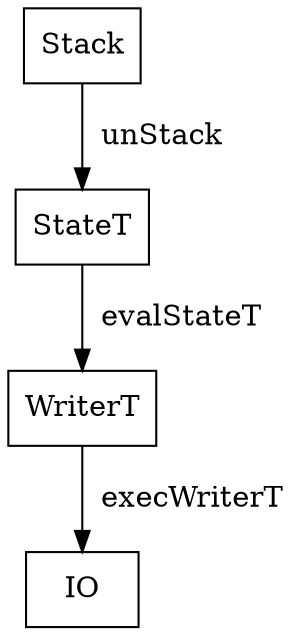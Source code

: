 digraph G {
  graph [ dpi = 72 ]; 
  rankdir=TB
  node [shape=box]
  WriterT -> IO      [label = "  execWriterT"]
  StateT  -> WriterT [label = "  evalStateT"]
  Stack   -> StateT  [label = "  unStack"]
}
